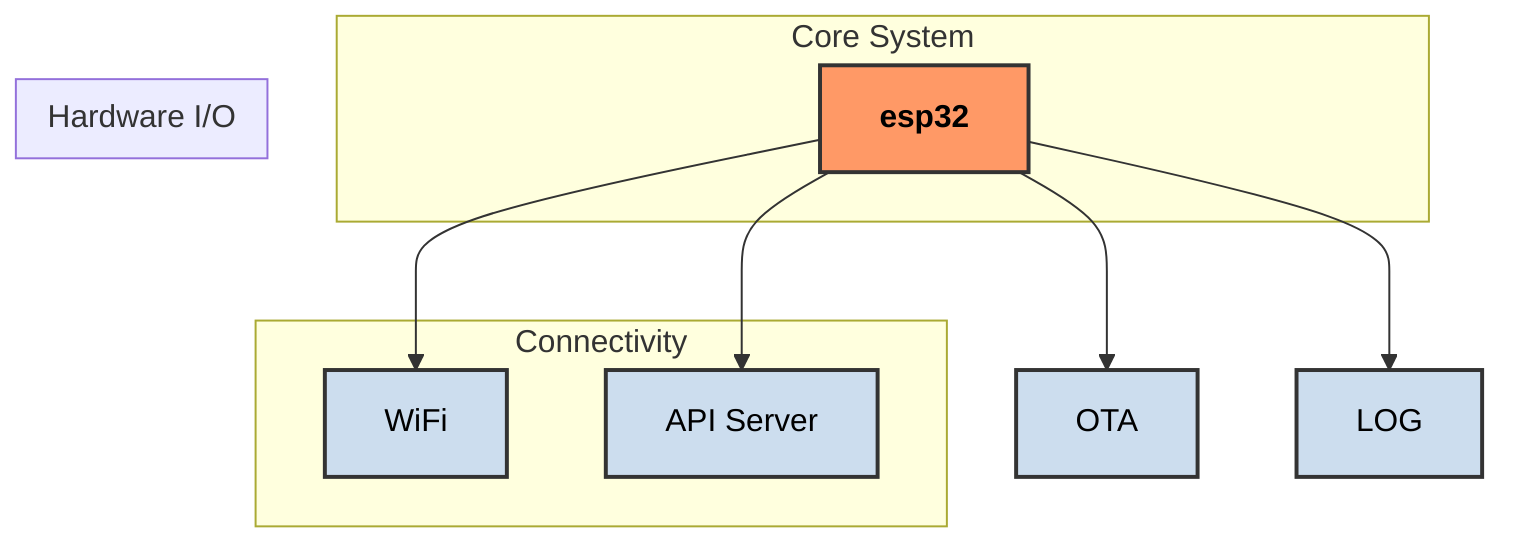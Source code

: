 %% ---- Core System & Hardware ---- %%
graph TD
    subgraph "Core System"
        A["`**esp32**`"]
    end

    subgraph "Connectivity"
        WIFI[WiFi]
        API[API Server]
    end

    subgraph "Hardware I/O"
    end

    A --> WIFI & API & OTA & LOG

    class A hardware
    class WIFI,API,OTA,LOG component
    class I2C,SPI io

    %% --- Styling --- %%
    classDef component fill:#cde,stroke:#333,stroke-width:2px,color:#000
    classDef hardware fill:#f96,stroke:#333,stroke-width:2px,color:#000
    classDef logic fill:#cfc,stroke:#333,stroke-width:2px,color:#000
    classDef trigger fill:#fdf,stroke:#333,stroke-width:2px,color:#000
    classDef io fill:#fec,stroke:#333,stroke-width:2px,color:#000